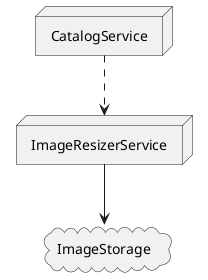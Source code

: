' ImageResizerService
@startuml
node ImageResizerService {
}

node CatalogService {
}

cloud ImageStorage {
}

CatalogService ..> ImageResizerService
ImageResizerService --> ImageStorage

@enduml